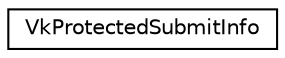 digraph "Graphical Class Hierarchy"
{
 // LATEX_PDF_SIZE
  edge [fontname="Helvetica",fontsize="10",labelfontname="Helvetica",labelfontsize="10"];
  node [fontname="Helvetica",fontsize="10",shape=record];
  rankdir="LR";
  Node0 [label="VkProtectedSubmitInfo",height=0.2,width=0.4,color="black", fillcolor="white", style="filled",URL="$structVkProtectedSubmitInfo.html",tooltip=" "];
}
